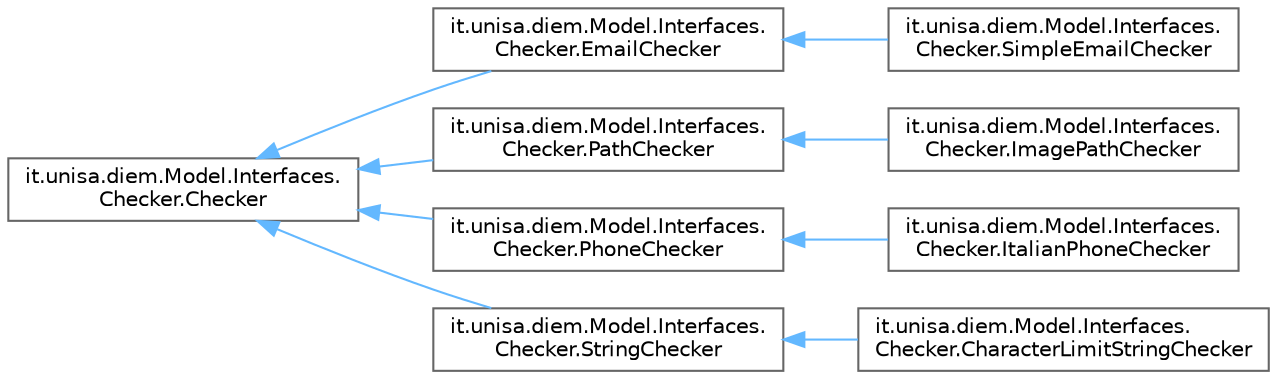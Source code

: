 digraph "Graphical Class Hierarchy"
{
 // LATEX_PDF_SIZE
  bgcolor="transparent";
  edge [fontname=Helvetica,fontsize=10,labelfontname=Helvetica,labelfontsize=10];
  node [fontname=Helvetica,fontsize=10,shape=box,height=0.2,width=0.4];
  rankdir="LR";
  Node0 [id="Node000000",label="it.unisa.diem.Model.Interfaces.\lChecker.Checker",height=0.2,width=0.4,color="grey40", fillcolor="white", style="filled",URL="$interfaceit_1_1unisa_1_1diem_1_1Model_1_1Interfaces_1_1Checker_1_1Checker.html",tooltip="Classes implementing this interface will be used to check if a certain string has a valid format."];
  Node0 -> Node1 [id="edge19_Node000000_Node000001",dir="back",color="steelblue1",style="solid",tooltip=" "];
  Node1 [id="Node000001",label="it.unisa.diem.Model.Interfaces.\lChecker.EmailChecker",height=0.2,width=0.4,color="grey40", fillcolor="white", style="filled",URL="$interfaceit_1_1unisa_1_1diem_1_1Model_1_1Interfaces_1_1Checker_1_1EmailChecker.html",tooltip="Classes implementing this interface will be used to check if a certain string is a valid email."];
  Node1 -> Node2 [id="edge20_Node000001_Node000002",dir="back",color="steelblue1",style="solid",tooltip=" "];
  Node2 [id="Node000002",label="it.unisa.diem.Model.Interfaces.\lChecker.SimpleEmailChecker",height=0.2,width=0.4,color="grey40", fillcolor="white", style="filled",URL="$classit_1_1unisa_1_1diem_1_1Model_1_1Interfaces_1_1Checker_1_1SimpleEmailChecker.html",tooltip="EmailChecker base implementation, used to check if a certain string is a valid email."];
  Node0 -> Node3 [id="edge21_Node000000_Node000003",dir="back",color="steelblue1",style="solid",tooltip=" "];
  Node3 [id="Node000003",label="it.unisa.diem.Model.Interfaces.\lChecker.PathChecker",height=0.2,width=0.4,color="grey40", fillcolor="white", style="filled",URL="$interfaceit_1_1unisa_1_1diem_1_1Model_1_1Interfaces_1_1Checker_1_1PathChecker.html",tooltip="Classes implementing this interface will be used to check if a certain string is a valid file system ..."];
  Node3 -> Node4 [id="edge22_Node000003_Node000004",dir="back",color="steelblue1",style="solid",tooltip=" "];
  Node4 [id="Node000004",label="it.unisa.diem.Model.Interfaces.\lChecker.ImagePathChecker",height=0.2,width=0.4,color="grey40", fillcolor="white", style="filled",URL="$classit_1_1unisa_1_1diem_1_1Model_1_1Interfaces_1_1Checker_1_1ImagePathChecker.html",tooltip="PathChecker implementation used to check if a certain string is a valid path for an image."];
  Node0 -> Node5 [id="edge23_Node000000_Node000005",dir="back",color="steelblue1",style="solid",tooltip=" "];
  Node5 [id="Node000005",label="it.unisa.diem.Model.Interfaces.\lChecker.PhoneChecker",height=0.2,width=0.4,color="grey40", fillcolor="white", style="filled",URL="$interfaceit_1_1unisa_1_1diem_1_1Model_1_1Interfaces_1_1Checker_1_1PhoneChecker.html",tooltip="Classes implementing this interface will be used to check if a certain string is a valid phone number..."];
  Node5 -> Node6 [id="edge24_Node000005_Node000006",dir="back",color="steelblue1",style="solid",tooltip=" "];
  Node6 [id="Node000006",label="it.unisa.diem.Model.Interfaces.\lChecker.ItalianPhoneChecker",height=0.2,width=0.4,color="grey40", fillcolor="white", style="filled",URL="$classit_1_1unisa_1_1diem_1_1Model_1_1Interfaces_1_1Checker_1_1ItalianPhoneChecker.html",tooltip="PhoneChecker implementation used to check if a certain string is a valid phone number for the italian..."];
  Node0 -> Node7 [id="edge25_Node000000_Node000007",dir="back",color="steelblue1",style="solid",tooltip=" "];
  Node7 [id="Node000007",label="it.unisa.diem.Model.Interfaces.\lChecker.StringChecker",height=0.2,width=0.4,color="grey40", fillcolor="white", style="filled",URL="$interfaceit_1_1unisa_1_1diem_1_1Model_1_1Interfaces_1_1Checker_1_1StringChecker.html",tooltip="Classes implementing this interface will be used to check if a certain string is a valid word."];
  Node7 -> Node8 [id="edge26_Node000007_Node000008",dir="back",color="steelblue1",style="solid",tooltip=" "];
  Node8 [id="Node000008",label="it.unisa.diem.Model.Interfaces.\lChecker.CharacterLimitStringChecker",height=0.2,width=0.4,color="grey40", fillcolor="white", style="filled",URL="$classit_1_1unisa_1_1diem_1_1Model_1_1Interfaces_1_1Checker_1_1CharacterLimitStringChecker.html",tooltip="StringChecker implementation used to check if a certain string has at most a limit number of characte..."];
}
